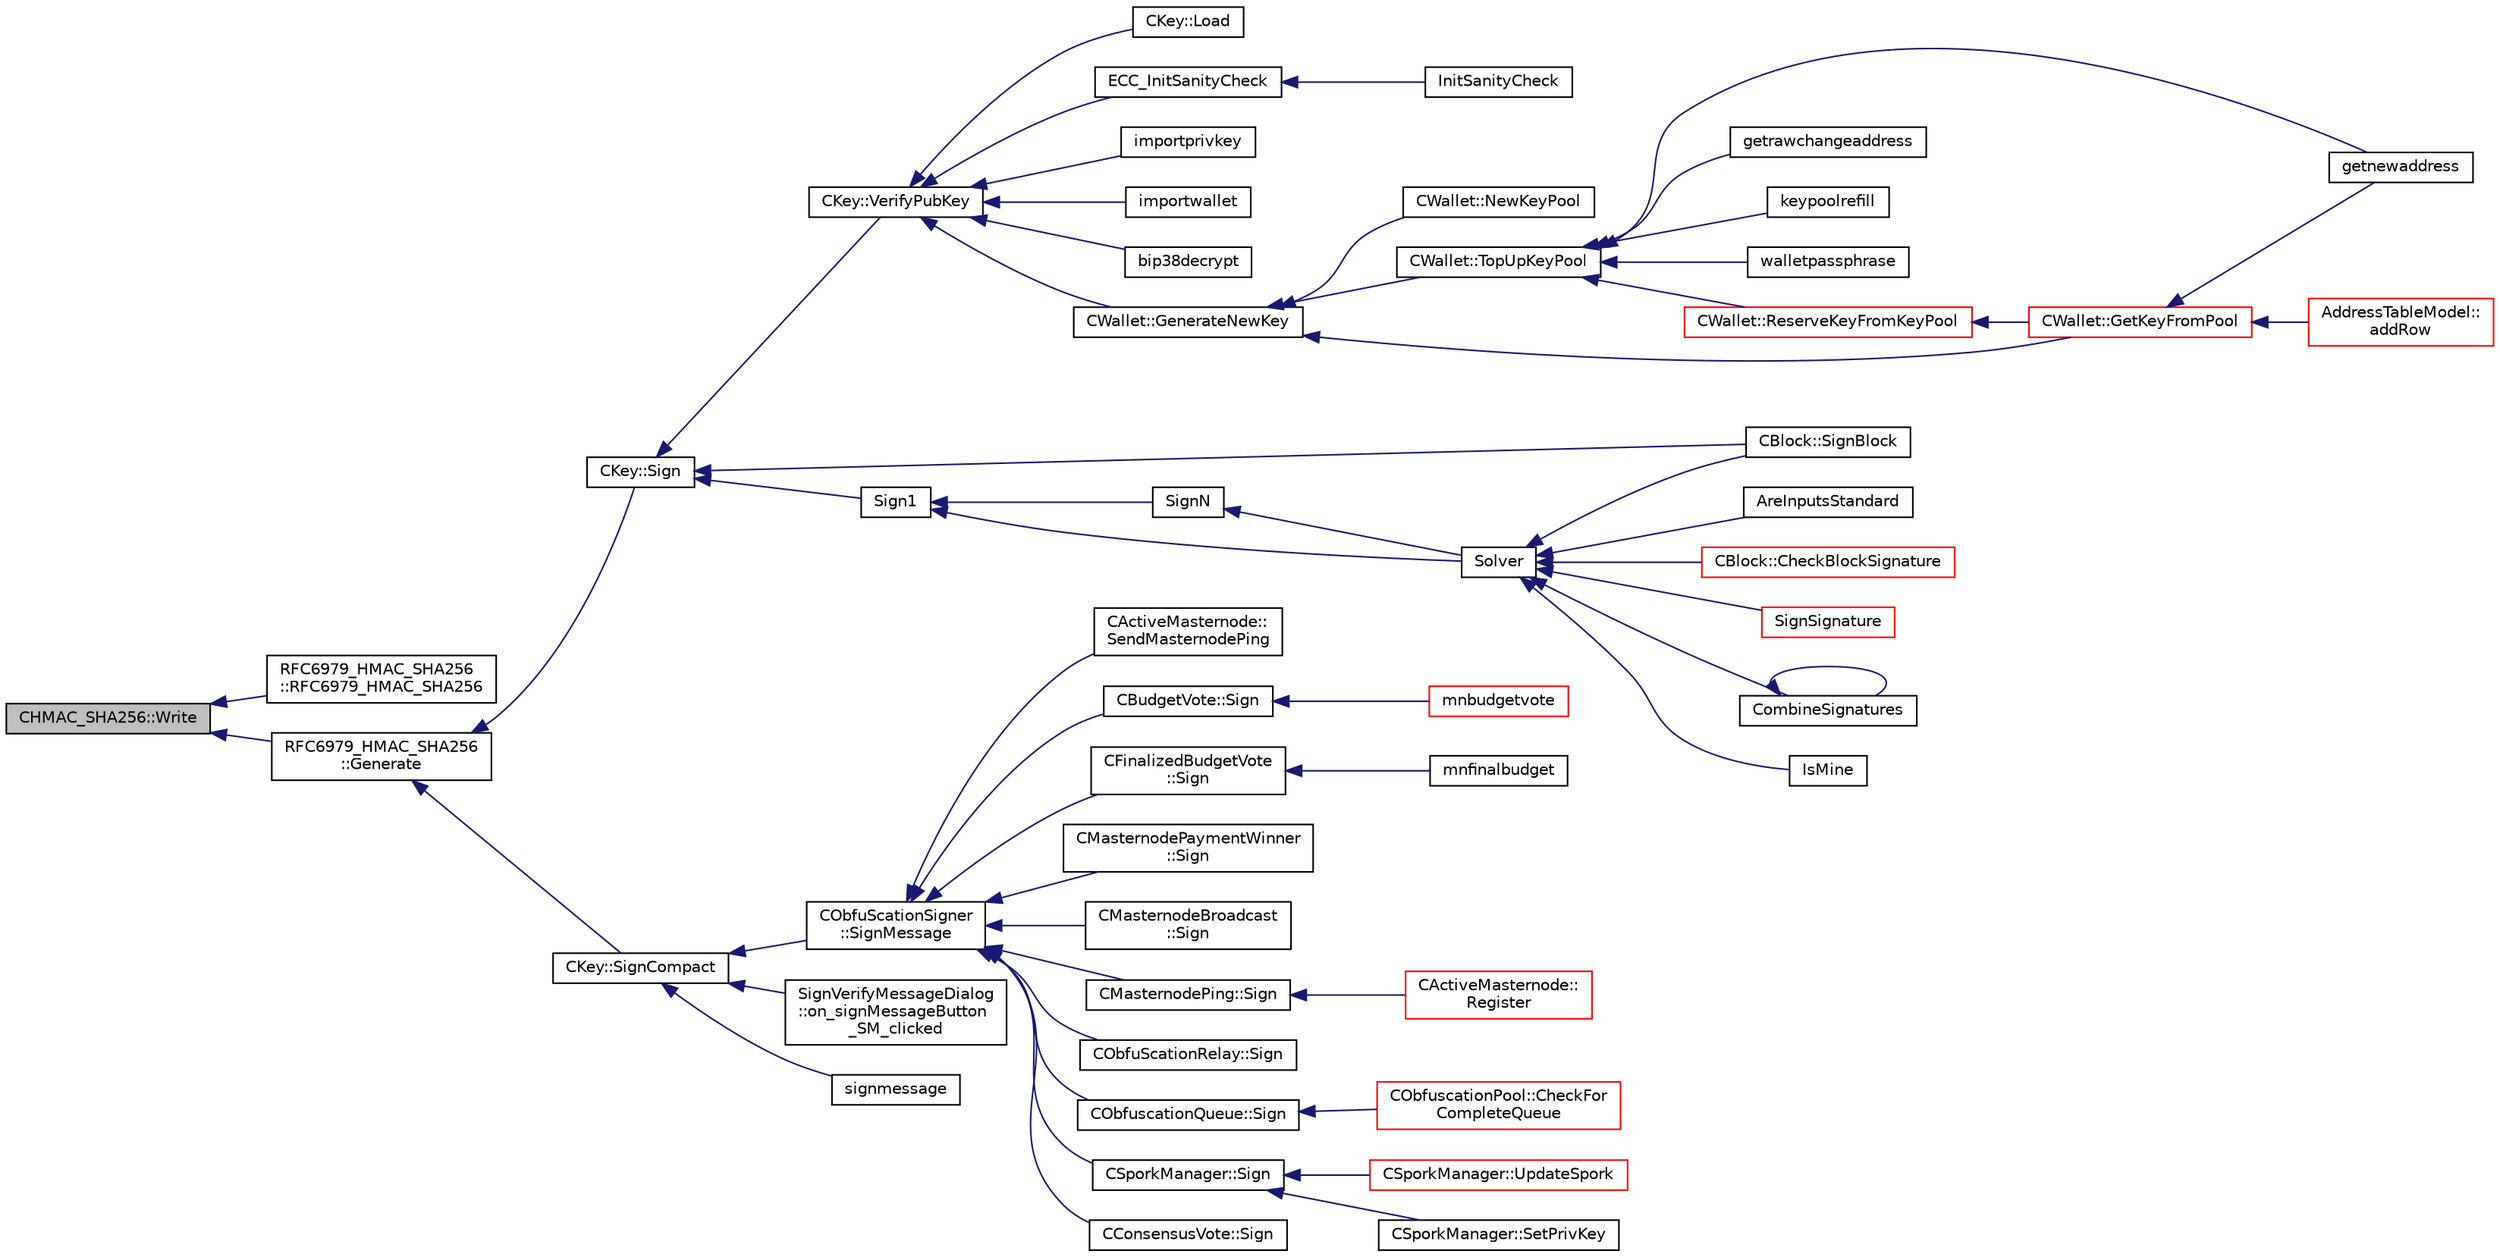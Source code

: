 digraph "CHMAC_SHA256::Write"
{
  edge [fontname="Helvetica",fontsize="10",labelfontname="Helvetica",labelfontsize="10"];
  node [fontname="Helvetica",fontsize="10",shape=record];
  rankdir="LR";
  Node11 [label="CHMAC_SHA256::Write",height=0.2,width=0.4,color="black", fillcolor="grey75", style="filled", fontcolor="black"];
  Node11 -> Node12 [dir="back",color="midnightblue",fontsize="10",style="solid",fontname="Helvetica"];
  Node12 [label="RFC6979_HMAC_SHA256\l::RFC6979_HMAC_SHA256",height=0.2,width=0.4,color="black", fillcolor="white", style="filled",URL="$class_r_f_c6979___h_m_a_c___s_h_a256.html#aeab9ec7d2a564e2d98f2157ee7b83bef",tooltip="Construct a new RFC6979 PRNG, using the given key and message. "];
  Node11 -> Node13 [dir="back",color="midnightblue",fontsize="10",style="solid",fontname="Helvetica"];
  Node13 [label="RFC6979_HMAC_SHA256\l::Generate",height=0.2,width=0.4,color="black", fillcolor="white", style="filled",URL="$class_r_f_c6979___h_m_a_c___s_h_a256.html#a9f841d552097f528631538e9939e0f70",tooltip="Generate a byte array. "];
  Node13 -> Node14 [dir="back",color="midnightblue",fontsize="10",style="solid",fontname="Helvetica"];
  Node14 [label="CKey::Sign",height=0.2,width=0.4,color="black", fillcolor="white", style="filled",URL="$class_c_key.html#aa9b184a4a71d3e1a40aab360cf68e86c",tooltip="Create a DER-serialized signature. "];
  Node14 -> Node15 [dir="back",color="midnightblue",fontsize="10",style="solid",fontname="Helvetica"];
  Node15 [label="CKey::VerifyPubKey",height=0.2,width=0.4,color="black", fillcolor="white", style="filled",URL="$class_c_key.html#ac53425b8d0f89067bce781c485101b20",tooltip="Verify thoroughly whether a private key and a public key match. "];
  Node15 -> Node16 [dir="back",color="midnightblue",fontsize="10",style="solid",fontname="Helvetica"];
  Node16 [label="CKey::Load",height=0.2,width=0.4,color="black", fillcolor="white", style="filled",URL="$class_c_key.html#a141751588f8bfe5f1b6fc27f4e64b63f",tooltip="Load private key and check that public key matches. "];
  Node15 -> Node17 [dir="back",color="midnightblue",fontsize="10",style="solid",fontname="Helvetica"];
  Node17 [label="ECC_InitSanityCheck",height=0.2,width=0.4,color="black", fillcolor="white", style="filled",URL="$key_8h.html#a55cc40f04bf887c1000667caccb0684a",tooltip="Check that required EC support is available at runtime. "];
  Node17 -> Node18 [dir="back",color="midnightblue",fontsize="10",style="solid",fontname="Helvetica"];
  Node18 [label="InitSanityCheck",height=0.2,width=0.4,color="black", fillcolor="white", style="filled",URL="$init_8cpp.html#a878797b40fb8eb0d7f330a41d7742d11",tooltip="Sanity checks Ensure that DIVI is running in a usable environment with all necessary library support..."];
  Node15 -> Node19 [dir="back",color="midnightblue",fontsize="10",style="solid",fontname="Helvetica"];
  Node19 [label="importprivkey",height=0.2,width=0.4,color="black", fillcolor="white", style="filled",URL="$rpcdump_8cpp.html#a3a6fdb974fce01220a895393d444e981"];
  Node15 -> Node20 [dir="back",color="midnightblue",fontsize="10",style="solid",fontname="Helvetica"];
  Node20 [label="importwallet",height=0.2,width=0.4,color="black", fillcolor="white", style="filled",URL="$rpcdump_8cpp.html#a2566d5c9dd1938b74e70398cdb3ac5c1"];
  Node15 -> Node21 [dir="back",color="midnightblue",fontsize="10",style="solid",fontname="Helvetica"];
  Node21 [label="bip38decrypt",height=0.2,width=0.4,color="black", fillcolor="white", style="filled",URL="$rpcdump_8cpp.html#a64a0e2e87f6d741efd662ac94080159d"];
  Node15 -> Node22 [dir="back",color="midnightblue",fontsize="10",style="solid",fontname="Helvetica"];
  Node22 [label="CWallet::GenerateNewKey",height=0.2,width=0.4,color="black", fillcolor="white", style="filled",URL="$group__map_wallet.html#ga061fe7f54f80ec40f856b3e6365c2f4a"];
  Node22 -> Node23 [dir="back",color="midnightblue",fontsize="10",style="solid",fontname="Helvetica"];
  Node23 [label="CWallet::NewKeyPool",height=0.2,width=0.4,color="black", fillcolor="white", style="filled",URL="$group___actions.html#ga7353ba1e79fc4167fbfbe79b41698fa7",tooltip="Mark old keypool keys as used, and generate all new keys. "];
  Node22 -> Node24 [dir="back",color="midnightblue",fontsize="10",style="solid",fontname="Helvetica"];
  Node24 [label="CWallet::TopUpKeyPool",height=0.2,width=0.4,color="black", fillcolor="white", style="filled",URL="$group___actions.html#ga9730278506e0a4f1c65239b951525b55"];
  Node24 -> Node25 [dir="back",color="midnightblue",fontsize="10",style="solid",fontname="Helvetica"];
  Node25 [label="getnewaddress",height=0.2,width=0.4,color="black", fillcolor="white", style="filled",URL="$rpcwallet_8cpp.html#aead824d845d670fbd8f187ebd4f9a535"];
  Node24 -> Node26 [dir="back",color="midnightblue",fontsize="10",style="solid",fontname="Helvetica"];
  Node26 [label="getrawchangeaddress",height=0.2,width=0.4,color="black", fillcolor="white", style="filled",URL="$rpcwallet_8cpp.html#ae71809202b4dcc13d2034c5c72af34da"];
  Node24 -> Node27 [dir="back",color="midnightblue",fontsize="10",style="solid",fontname="Helvetica"];
  Node27 [label="keypoolrefill",height=0.2,width=0.4,color="black", fillcolor="white", style="filled",URL="$rpcwallet_8cpp.html#afe8615fcf2c8e5319166c2fa8c638e08"];
  Node24 -> Node28 [dir="back",color="midnightblue",fontsize="10",style="solid",fontname="Helvetica"];
  Node28 [label="walletpassphrase",height=0.2,width=0.4,color="black", fillcolor="white", style="filled",URL="$rpcwallet_8cpp.html#a733f7c70e7c18783935e6de9643c0086"];
  Node24 -> Node29 [dir="back",color="midnightblue",fontsize="10",style="solid",fontname="Helvetica"];
  Node29 [label="CWallet::ReserveKeyFromKeyPool",height=0.2,width=0.4,color="red", fillcolor="white", style="filled",URL="$group___actions.html#ga9921854840668a1856998f041177dd2b"];
  Node29 -> Node30 [dir="back",color="midnightblue",fontsize="10",style="solid",fontname="Helvetica"];
  Node30 [label="CWallet::GetKeyFromPool",height=0.2,width=0.4,color="red", fillcolor="white", style="filled",URL="$group___actions.html#ga18549ec5c472c003afc4794daeb9adfd"];
  Node30 -> Node31 [dir="back",color="midnightblue",fontsize="10",style="solid",fontname="Helvetica"];
  Node31 [label="AddressTableModel::\laddRow",height=0.2,width=0.4,color="red", fillcolor="white", style="filled",URL="$class_address_table_model.html#aa72edd2a093a6e9318639d69d3a23488"];
  Node30 -> Node25 [dir="back",color="midnightblue",fontsize="10",style="solid",fontname="Helvetica"];
  Node22 -> Node30 [dir="back",color="midnightblue",fontsize="10",style="solid",fontname="Helvetica"];
  Node14 -> Node45 [dir="back",color="midnightblue",fontsize="10",style="solid",fontname="Helvetica"];
  Node45 [label="CBlock::SignBlock",height=0.2,width=0.4,color="black", fillcolor="white", style="filled",URL="$class_c_block.html#a9bb6e84becb89ae53a2251d28732420c"];
  Node14 -> Node46 [dir="back",color="midnightblue",fontsize="10",style="solid",fontname="Helvetica"];
  Node46 [label="Sign1",height=0.2,width=0.4,color="black", fillcolor="white", style="filled",URL="$sign_8h.html#a69a9e5f9a88e729142cf556292154f2f"];
  Node46 -> Node47 [dir="back",color="midnightblue",fontsize="10",style="solid",fontname="Helvetica"];
  Node47 [label="SignN",height=0.2,width=0.4,color="black", fillcolor="white", style="filled",URL="$sign_8cpp.html#a2230b054e152c344e60125bf7f994473"];
  Node47 -> Node48 [dir="back",color="midnightblue",fontsize="10",style="solid",fontname="Helvetica"];
  Node48 [label="Solver",height=0.2,width=0.4,color="black", fillcolor="white", style="filled",URL="$sign_8cpp.html#a8e31b29d5a654a570c493f7aa9c3abd9",tooltip="Sign scriptPubKey with private keys stored in keystore, given transaction hash and hash type..."];
  Node48 -> Node49 [dir="back",color="midnightblue",fontsize="10",style="solid",fontname="Helvetica"];
  Node49 [label="AreInputsStandard",height=0.2,width=0.4,color="black", fillcolor="white", style="filled",URL="$main_8h.html#a791e33e18bea9861e449e6ebcfce8890",tooltip="Check transaction inputs, and make sure any pay-to-script-hash transactions are evaluating IsStandard..."];
  Node48 -> Node45 [dir="back",color="midnightblue",fontsize="10",style="solid",fontname="Helvetica"];
  Node48 -> Node50 [dir="back",color="midnightblue",fontsize="10",style="solid",fontname="Helvetica"];
  Node50 [label="CBlock::CheckBlockSignature",height=0.2,width=0.4,color="red", fillcolor="white", style="filled",URL="$class_c_block.html#a2ff0deeda85c23cde1a78365d6fc6c2c"];
  Node48 -> Node53 [dir="back",color="midnightblue",fontsize="10",style="solid",fontname="Helvetica"];
  Node53 [label="SignSignature",height=0.2,width=0.4,color="red", fillcolor="white", style="filled",URL="$sign_8h.html#a3b014c5c7c258e53d1e933017025beeb"];
  Node48 -> Node57 [dir="back",color="midnightblue",fontsize="10",style="solid",fontname="Helvetica"];
  Node57 [label="CombineSignatures",height=0.2,width=0.4,color="black", fillcolor="white", style="filled",URL="$sign_8h.html#a76ecd8ba7d2e6e3f4de1b5784c5eece0",tooltip="Given two sets of signatures for scriptPubKey, possibly with OP_0 placeholders, combine them intellig..."];
  Node57 -> Node57 [dir="back",color="midnightblue",fontsize="10",style="solid",fontname="Helvetica"];
  Node48 -> Node58 [dir="back",color="midnightblue",fontsize="10",style="solid",fontname="Helvetica"];
  Node58 [label="IsMine",height=0.2,width=0.4,color="black", fillcolor="white", style="filled",URL="$wallet__ismine_8h.html#ae1531a999ac1bfa59d70cfc984f1266b"];
  Node46 -> Node48 [dir="back",color="midnightblue",fontsize="10",style="solid",fontname="Helvetica"];
  Node13 -> Node59 [dir="back",color="midnightblue",fontsize="10",style="solid",fontname="Helvetica"];
  Node59 [label="CKey::SignCompact",height=0.2,width=0.4,color="black", fillcolor="white", style="filled",URL="$class_c_key.html#afe77d80889aa68e92e6882e75424cfb8",tooltip="Create a compact signature (65 bytes), which allows reconstructing the used public key..."];
  Node59 -> Node60 [dir="back",color="midnightblue",fontsize="10",style="solid",fontname="Helvetica"];
  Node60 [label="CObfuScationSigner\l::SignMessage",height=0.2,width=0.4,color="black", fillcolor="white", style="filled",URL="$class_c_obfu_scation_signer.html#a004eab16d18045b42d51037eab817585",tooltip="Sign the message, returns true if successful. "];
  Node60 -> Node61 [dir="back",color="midnightblue",fontsize="10",style="solid",fontname="Helvetica"];
  Node61 [label="CActiveMasternode::\lSendMasternodePing",height=0.2,width=0.4,color="black", fillcolor="white", style="filled",URL="$class_c_active_masternode.html#ae30a82106f2c0b6875344e39e49393c2",tooltip="Ping Masternode. "];
  Node60 -> Node62 [dir="back",color="midnightblue",fontsize="10",style="solid",fontname="Helvetica"];
  Node62 [label="CBudgetVote::Sign",height=0.2,width=0.4,color="black", fillcolor="white", style="filled",URL="$class_c_budget_vote.html#a91e3490282974d9300ba080b4ea41e22"];
  Node62 -> Node63 [dir="back",color="midnightblue",fontsize="10",style="solid",fontname="Helvetica"];
  Node63 [label="mnbudgetvote",height=0.2,width=0.4,color="red", fillcolor="white", style="filled",URL="$rpcmasternode-budget_8cpp.html#a56da074ff2f33c0ef53bb451c67c0761"];
  Node60 -> Node65 [dir="back",color="midnightblue",fontsize="10",style="solid",fontname="Helvetica"];
  Node65 [label="CFinalizedBudgetVote\l::Sign",height=0.2,width=0.4,color="black", fillcolor="white", style="filled",URL="$class_c_finalized_budget_vote.html#a4970328f02fd2ac5346edfa3c30a74e0"];
  Node65 -> Node66 [dir="back",color="midnightblue",fontsize="10",style="solid",fontname="Helvetica"];
  Node66 [label="mnfinalbudget",height=0.2,width=0.4,color="black", fillcolor="white", style="filled",URL="$rpcmasternode-budget_8cpp.html#a9377cde49f5b62904aafb46d7d3c5e7c"];
  Node60 -> Node67 [dir="back",color="midnightblue",fontsize="10",style="solid",fontname="Helvetica"];
  Node67 [label="CMasternodePaymentWinner\l::Sign",height=0.2,width=0.4,color="black", fillcolor="white", style="filled",URL="$class_c_masternode_payment_winner.html#abeb1dae2c5d21c30ae476e37f3453fd9"];
  Node60 -> Node68 [dir="back",color="midnightblue",fontsize="10",style="solid",fontname="Helvetica"];
  Node68 [label="CMasternodeBroadcast\l::Sign",height=0.2,width=0.4,color="black", fillcolor="white", style="filled",URL="$class_c_masternode_broadcast.html#a60496c36bcb74c3f5516faac1a08b376"];
  Node60 -> Node69 [dir="back",color="midnightblue",fontsize="10",style="solid",fontname="Helvetica"];
  Node69 [label="CMasternodePing::Sign",height=0.2,width=0.4,color="black", fillcolor="white", style="filled",URL="$class_c_masternode_ping.html#afa3eb82ae9457cc135089d83ae7719ea"];
  Node69 -> Node70 [dir="back",color="midnightblue",fontsize="10",style="solid",fontname="Helvetica"];
  Node70 [label="CActiveMasternode::\lRegister",height=0.2,width=0.4,color="red", fillcolor="white", style="filled",URL="$class_c_active_masternode.html#ac53ffe35960cdf312e813de5942a9584",tooltip="Register any Masternode. "];
  Node60 -> Node74 [dir="back",color="midnightblue",fontsize="10",style="solid",fontname="Helvetica"];
  Node74 [label="CObfuScationRelay::Sign",height=0.2,width=0.4,color="black", fillcolor="white", style="filled",URL="$class_c_obfu_scation_relay.html#a6a0c143f5d9536a64bcb1745d2011761"];
  Node60 -> Node75 [dir="back",color="midnightblue",fontsize="10",style="solid",fontname="Helvetica"];
  Node75 [label="CObfuscationQueue::Sign",height=0.2,width=0.4,color="black", fillcolor="white", style="filled",URL="$class_c_obfuscation_queue.html#a7d7be50e6c9ca531f4a4b69a3f7c0b79",tooltip="Sign this Obfuscation transaction. "];
  Node75 -> Node76 [dir="back",color="midnightblue",fontsize="10",style="solid",fontname="Helvetica"];
  Node76 [label="CObfuscationPool::CheckFor\lCompleteQueue",height=0.2,width=0.4,color="red", fillcolor="white", style="filled",URL="$class_c_obfuscation_pool.html#ad8fc2b9e329de37d3a78bcf51d475696"];
  Node60 -> Node78 [dir="back",color="midnightblue",fontsize="10",style="solid",fontname="Helvetica"];
  Node78 [label="CSporkManager::Sign",height=0.2,width=0.4,color="black", fillcolor="white", style="filled",URL="$class_c_spork_manager.html#adf1b5d40f378c4bd3a5ea31905b11f30"];
  Node78 -> Node79 [dir="back",color="midnightblue",fontsize="10",style="solid",fontname="Helvetica"];
  Node79 [label="CSporkManager::UpdateSpork",height=0.2,width=0.4,color="red", fillcolor="white", style="filled",URL="$class_c_spork_manager.html#afb7e15fe29bd548939657a20ca5feafb"];
  Node78 -> Node84 [dir="back",color="midnightblue",fontsize="10",style="solid",fontname="Helvetica"];
  Node84 [label="CSporkManager::SetPrivKey",height=0.2,width=0.4,color="black", fillcolor="white", style="filled",URL="$class_c_spork_manager.html#a599d088218de9d242e4dc5cb17dd310b"];
  Node60 -> Node87 [dir="back",color="midnightblue",fontsize="10",style="solid",fontname="Helvetica"];
  Node87 [label="CConsensusVote::Sign",height=0.2,width=0.4,color="black", fillcolor="white", style="filled",URL="$class_c_consensus_vote.html#a687495887aa75f5d5bb70f93ecb820d0"];
  Node59 -> Node88 [dir="back",color="midnightblue",fontsize="10",style="solid",fontname="Helvetica"];
  Node88 [label="SignVerifyMessageDialog\l::on_signMessageButton\l_SM_clicked",height=0.2,width=0.4,color="black", fillcolor="white", style="filled",URL="$class_sign_verify_message_dialog.html#a2ef91b4ace68d63ab1c1d3cc6c13b5f9"];
  Node59 -> Node89 [dir="back",color="midnightblue",fontsize="10",style="solid",fontname="Helvetica"];
  Node89 [label="signmessage",height=0.2,width=0.4,color="black", fillcolor="white", style="filled",URL="$rpcwallet_8cpp.html#a315b42a2c859c4b50a54c1b05984928c"];
}
